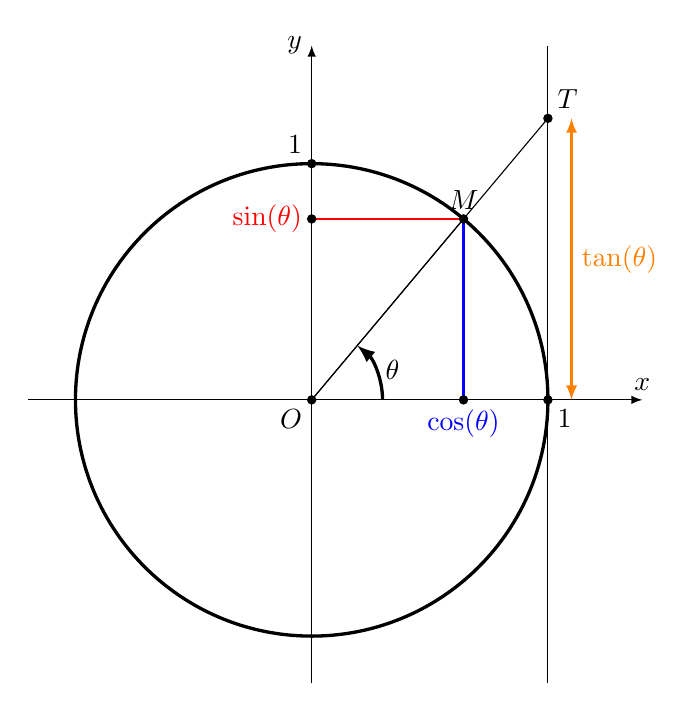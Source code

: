 ﻿\begin{tikzpicture}[scale=3]

	\draw[->,>=latex, black, thin] (-1.2,0) -- (1.4,0) node[above] {$x$};
	\draw[->,>=latex, black, thin] (0,-1.2) -- (0,1.5) node[left] {$y$};

        % draw the unit circle
        \draw[very thick] (0,0) circle(1);

      \def\x{50};
       \coordinate (M) at ({\x}:1);
       \coordinate (Cos) at ({cos(\x)},0);
       \coordinate (Sin) at (0,{sin(\x)},0);
       \coordinate (Tan) at (1,{sin(\x)/cos(\x)});

       \draw[blue, thick] (M)--(Cos);
       \draw[red, thick] (M)--(Sin);

       	\fill (M) circle (0.02) node[above] {$M$};

        \draw (0,0)--(M);



	\fill (Cos) circle (0.02) node[below, blue] {$\cos(\theta)$};
	\fill (Sin) circle (0.02) node[left, red] {$\sin(\theta)$};


     \draw[very thick, ->,>=latex] (0.3,0) arc(0:{\x}:0.3) ;
      \node[right] at ({\x/2}:0.3) {$\theta$};

	\fill (0,0) circle (0.02) node[below left] {$O$};

     \fill (1,0) circle (0.02) node[below right] {$1$};
     \fill (0,1) circle (0.02) node[above left] {$1$};

% Tangente
     \draw (1,-1.2)--(1,1.5);
    \draw (0,0)--(Tan)  node[above right] {$T$};
	\fill (Tan) circle (0.02) ;


\begin{scope}[orange, xshift=0.1cm]
   \draw[<->,>=latex,thick] (1,0)--(1,{sin(\x)/cos(\x)}) node[midway, right] {$\tan(\theta)$};
\end{scope}

\end{tikzpicture}
